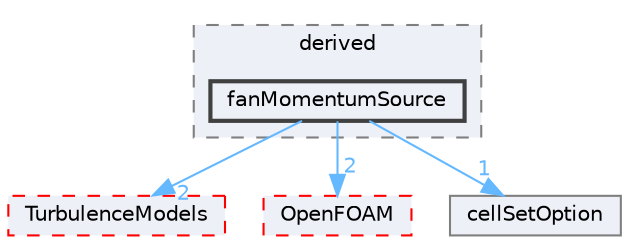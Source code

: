 digraph "src/fvOptions/sources/derived/fanMomentumSource"
{
 // LATEX_PDF_SIZE
  bgcolor="transparent";
  edge [fontname=Helvetica,fontsize=10,labelfontname=Helvetica,labelfontsize=10];
  node [fontname=Helvetica,fontsize=10,shape=box,height=0.2,width=0.4];
  compound=true
  subgraph clusterdir_04ada5f3e1c5f73b4b84eeccdf3d9cec {
    graph [ bgcolor="#edf0f7", pencolor="grey50", label="derived", fontname=Helvetica,fontsize=10 style="filled,dashed", URL="dir_04ada5f3e1c5f73b4b84eeccdf3d9cec.html",tooltip=""]
  dir_7720cfda63a407b8390bb28a4f9afe45 [label="fanMomentumSource", fillcolor="#edf0f7", color="grey25", style="filled,bold", URL="dir_7720cfda63a407b8390bb28a4f9afe45.html",tooltip=""];
  }
  dir_1eda626aeac0f0ad2848c36acaa5d501 [label="TurbulenceModels", fillcolor="#edf0f7", color="red", style="filled,dashed", URL="dir_1eda626aeac0f0ad2848c36acaa5d501.html",tooltip=""];
  dir_c5473ff19b20e6ec4dfe5c310b3778a8 [label="OpenFOAM", fillcolor="#edf0f7", color="red", style="filled,dashed", URL="dir_c5473ff19b20e6ec4dfe5c310b3778a8.html",tooltip=""];
  dir_3985ce20ae33982f8c583731dc480b49 [label="cellSetOption", fillcolor="#edf0f7", color="grey50", style="filled", URL="dir_3985ce20ae33982f8c583731dc480b49.html",tooltip=""];
  dir_7720cfda63a407b8390bb28a4f9afe45->dir_1eda626aeac0f0ad2848c36acaa5d501 [headlabel="2", labeldistance=1.5 headhref="dir_001300_004143.html" href="dir_001300_004143.html" color="steelblue1" fontcolor="steelblue1"];
  dir_7720cfda63a407b8390bb28a4f9afe45->dir_3985ce20ae33982f8c583731dc480b49 [headlabel="1", labeldistance=1.5 headhref="dir_001300_000430.html" href="dir_001300_000430.html" color="steelblue1" fontcolor="steelblue1"];
  dir_7720cfda63a407b8390bb28a4f9afe45->dir_c5473ff19b20e6ec4dfe5c310b3778a8 [headlabel="2", labeldistance=1.5 headhref="dir_001300_002695.html" href="dir_001300_002695.html" color="steelblue1" fontcolor="steelblue1"];
}
